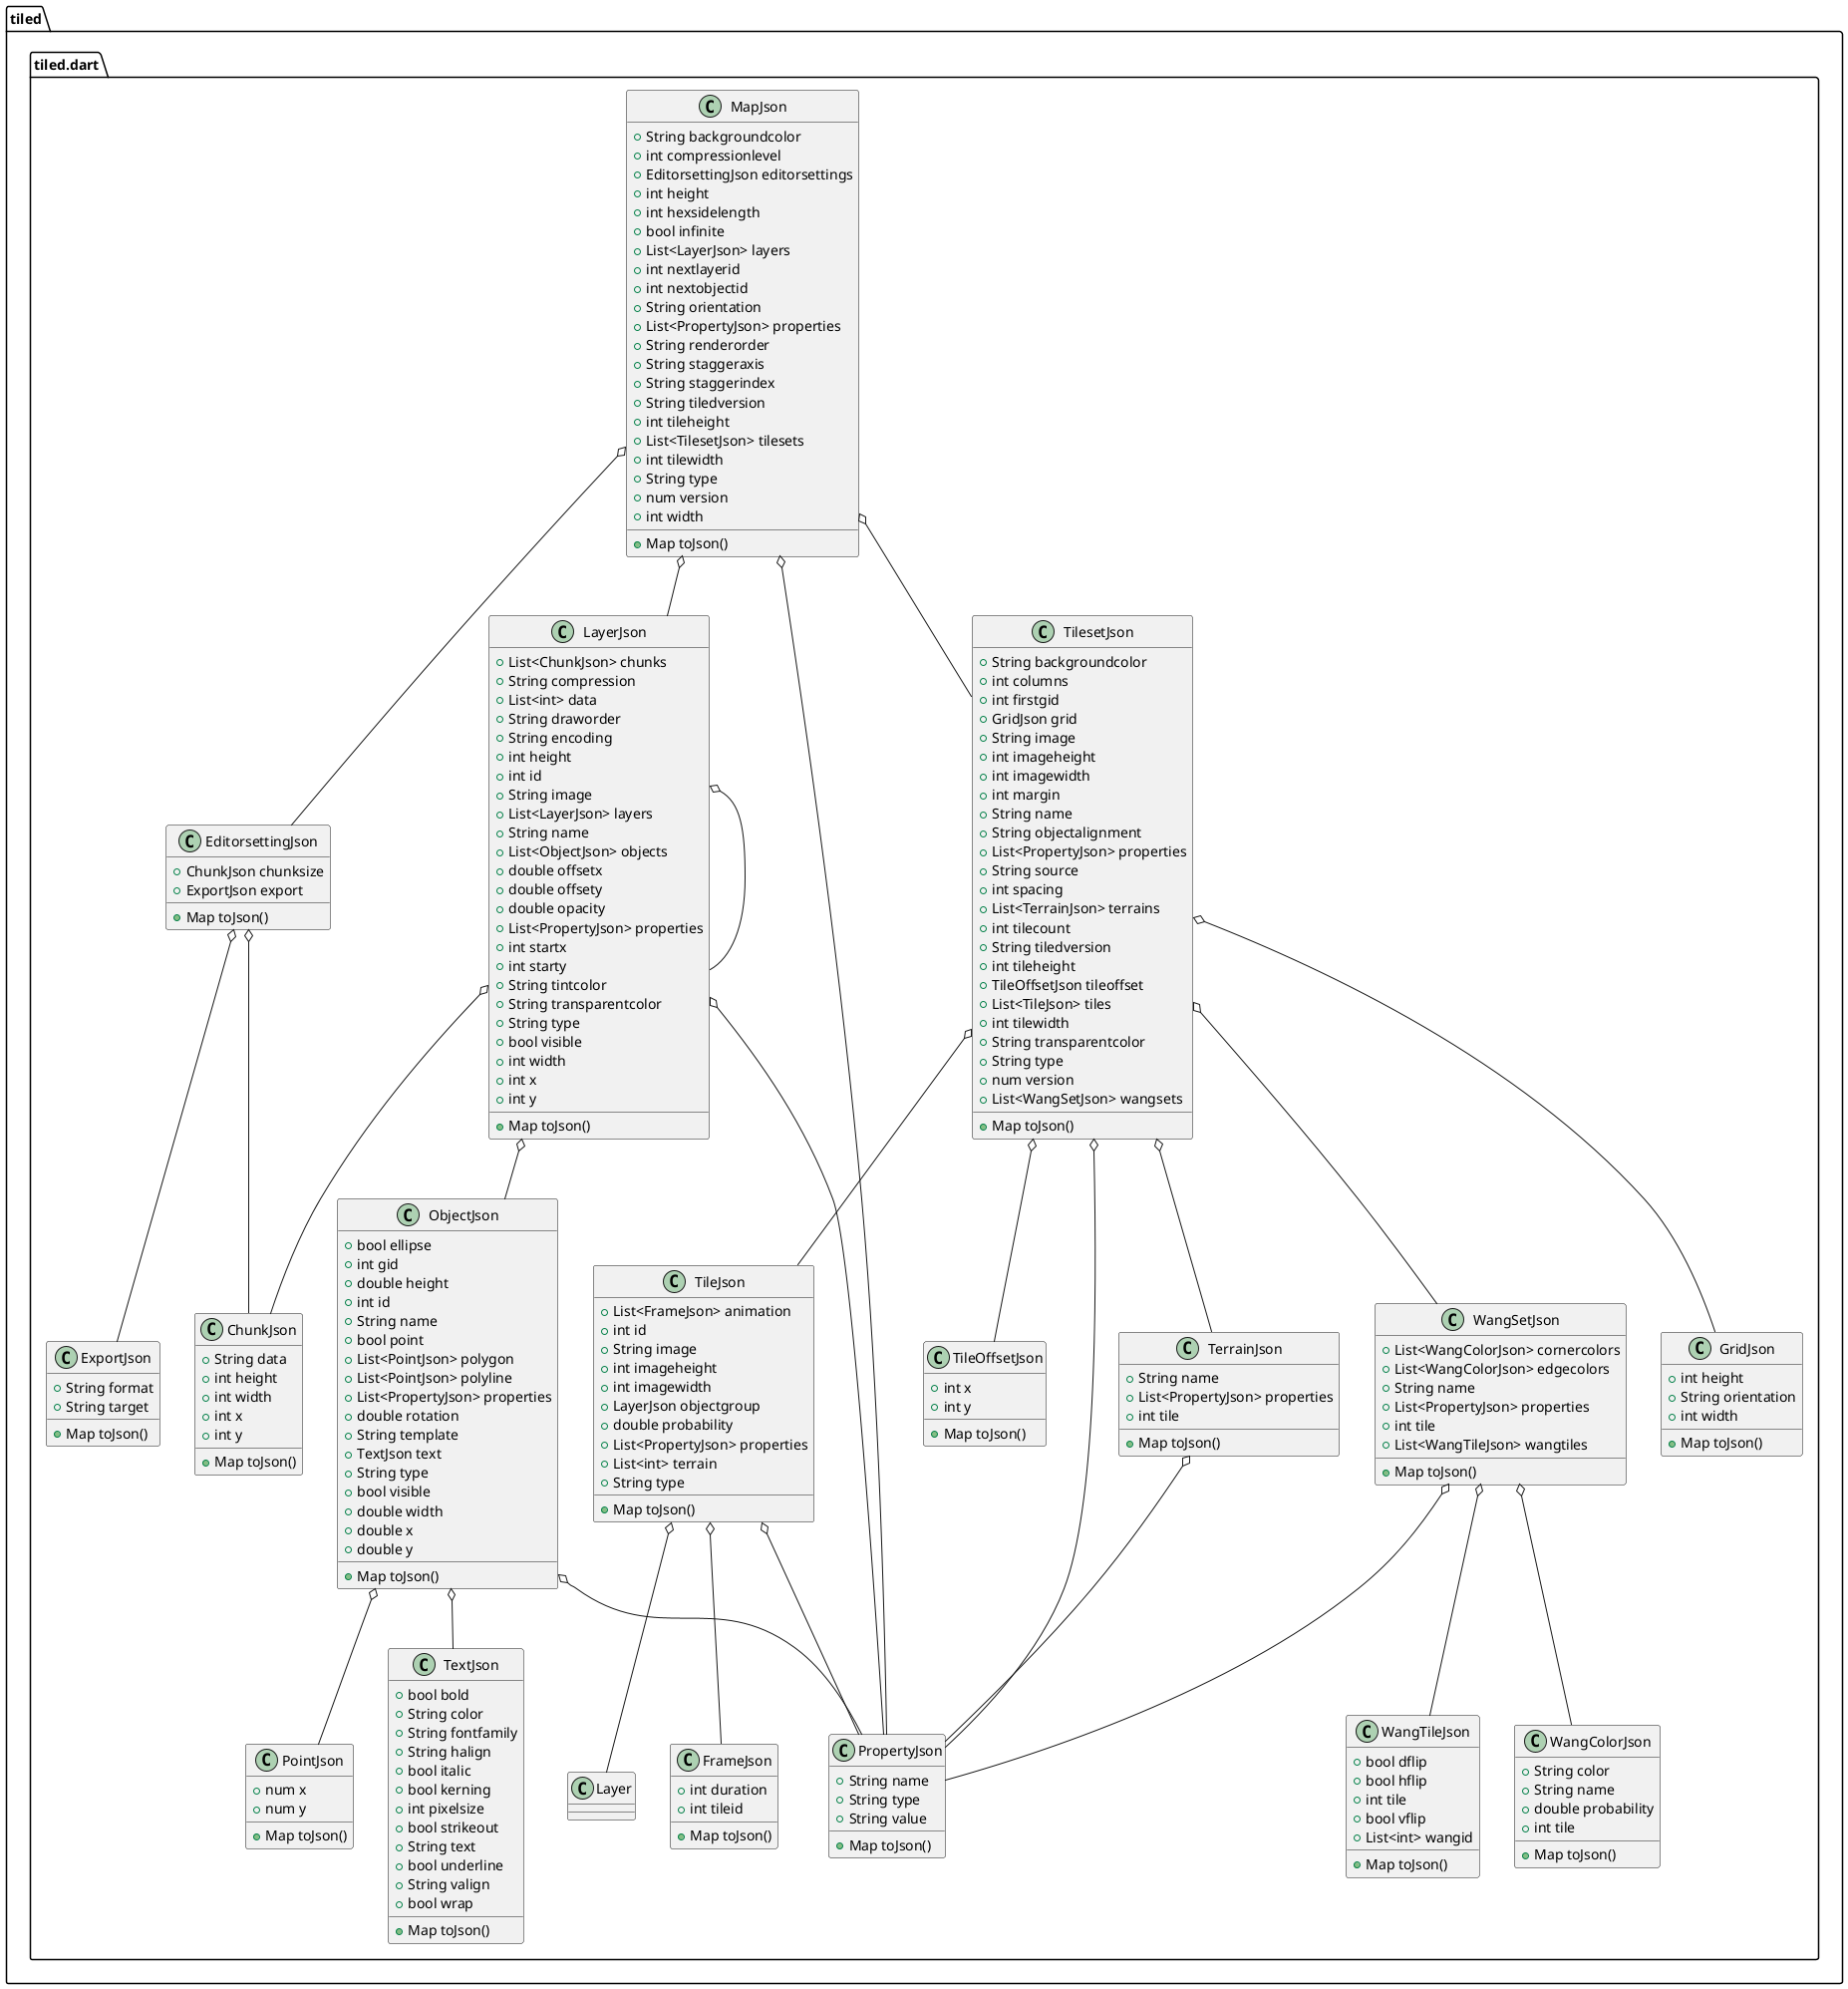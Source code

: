 @startuml
set namespaceSeparator ::

class "tiled::tiled.dart::MapJson" {
  +String backgroundcolor
  +int compressionlevel
  +EditorsettingJson editorsettings
  +int height
  +int hexsidelength
  +bool infinite
  +List<LayerJson> layers
  +int nextlayerid
  +int nextobjectid
  +String orientation
  +List<PropertyJson> properties
  +String renderorder
  +String staggeraxis
  +String staggerindex
  +String tiledversion
  +int tileheight
  +List<TilesetJson> tilesets
  +int tilewidth
  +String type
  +num version
  +int width
  +Map toJson()
}

"tiled::tiled.dart::MapJson" o-- "tiled::tiled.dart::EditorsettingJson"
"tiled::tiled.dart::MapJson" o-- "tiled::tiled.dart::LayerJson"
"tiled::tiled.dart::MapJson" o-- "tiled::tiled.dart::PropertyJson"
"tiled::tiled.dart::MapJson" o-- "tiled::tiled.dart::TilesetJson"

class "tiled::tiled.dart::EditorsettingJson" {
  +ChunkJson chunksize
  +ExportJson export
  +Map toJson()
}

"tiled::tiled.dart::EditorsettingJson" o-- "tiled::tiled.dart::ChunkJson"
"tiled::tiled.dart::EditorsettingJson" o-- "tiled::tiled.dart::ExportJson"

class "tiled::tiled.dart::ChunkJson" {
  +String data
  +int height
  +int width
  +int x
  +int y
  +Map toJson()
}

class "tiled::tiled.dart::ExportJson" {
  +String format
  +String target
  +Map toJson()
}

class "tiled::tiled.dart::LayerJson" {
  +List<ChunkJson> chunks
  +String compression
  +List<int> data
  +String draworder
  +String encoding
  +int height
  +int id
  +String image
  +List<LayerJson> layers
  +String name
  +List<ObjectJson> objects
  +double offsetx
  +double offsety
  +double opacity
  +List<PropertyJson> properties
  +int startx
  +int starty
  +String tintcolor
  +String transparentcolor
  +String type
  +bool visible
  +int width
  +int x
  +int y
  +Map toJson()
}

"tiled::tiled.dart::LayerJson" o-- "tiled::tiled.dart::ChunkJson"
"tiled::tiled.dart::LayerJson" o-- "tiled::tiled.dart::LayerJson"
"tiled::tiled.dart::LayerJson" o-- "tiled::tiled.dart::ObjectJson"
"tiled::tiled.dart::LayerJson" o-- "tiled::tiled.dart::PropertyJson"


class "tiled::tiled.dart::ObjectJson" {
  +bool ellipse
  +int gid
  +double height
  +int id
  +String name
  +bool point
  +List<PointJson> polygon
  +List<PointJson> polyline
  +List<PropertyJson> properties
  +double rotation
  +String template
  +TextJson text
  +String type
  +bool visible
  +double width
  +double x
  +double y
  +Map toJson()
}

"tiled::tiled.dart::ObjectJson" o-- "tiled::tiled.dart::PointJson"
"tiled::tiled.dart::ObjectJson" o-- "tiled::tiled.dart::PropertyJson"
"tiled::tiled.dart::ObjectJson" o-- "tiled::tiled.dart::TextJson"

class "tiled::tiled.dart::PointJson" {
  +num x
  +num y
  +Map toJson()
}

class "tiled::tiled.dart::TextJson" {
  +bool bold
  +String color
  +String fontfamily
  +String halign
  +bool italic
  +bool kerning
  +int pixelsize
  +bool strikeout
  +String text
  +bool underline
  +String valign
  +bool wrap
  +Map toJson()
}

class "tiled::tiled.dart::PropertyJson" {
  +String name
  +String type
  +String value
  +Map toJson()
}

class "tiled::tiled.dart::TilesetJson" {
  +String backgroundcolor
  +int columns
  +int firstgid
  +GridJson grid
  +String image
  +int imageheight
  +int imagewidth
  +int margin
  +String name
  +String objectalignment
  +List<PropertyJson> properties
  +String source
  +int spacing
  +List<TerrainJson> terrains
  +int tilecount
  +String tiledversion
  +int tileheight
  +TileOffsetJson tileoffset
  +List<TileJson> tiles
  +int tilewidth
  +String transparentcolor
  +String type
  +num version
  +List<WangSetJson> wangsets
  +Map toJson()
}

"tiled::tiled.dart::TilesetJson" o-- "tiled::tiled.dart::GridJson"
"tiled::tiled.dart::TilesetJson" o-- "tiled::tiled.dart::TileOffsetJson"
"tiled::tiled.dart::TilesetJson" o-- "tiled::tiled.dart::PropertyJson"
"tiled::tiled.dart::TilesetJson" o-- "tiled::tiled.dart::TerrainJson"
"tiled::tiled.dart::TilesetJson" o-- "tiled::tiled.dart::TileJson"
"tiled::tiled.dart::TilesetJson" o-- "tiled::tiled.dart::WangSetJson"

class "tiled::tiled.dart::GridJson" {
  +int height
  +String orientation
  +int width
  +Map toJson()
}

class "tiled::tiled.dart::TileOffsetJson" {
  +int x
  +int y
  +Map toJson()
}

class "tiled::tiled.dart::FrameJson" {
  +int duration
  +int tileid
  +Map toJson()
}

class "tiled::tiled.dart::TerrainJson" {
  +String name
  +List<PropertyJson> properties
  +int tile
  +Map toJson()
}
"tiled::tiled.dart::TerrainJson" o-- "tiled::tiled.dart::PropertyJson"

class "tiled::tiled.dart::WangSetJson" {
  +List<WangColorJson> cornercolors
  +List<WangColorJson> edgecolors
  +String name
  +List<PropertyJson> properties
  +int tile
  +List<WangTileJson> wangtiles
  +Map toJson()
}
"tiled::tiled.dart::WangSetJson" o-- "tiled::tiled.dart::WangColorJson"
"tiled::tiled.dart::WangSetJson" o-- "tiled::tiled.dart::PropertyJson"
"tiled::tiled.dart::WangSetJson" o-- "tiled::tiled.dart::WangTileJson"

class "tiled::tiled.dart::WangColorJson" {
  +String color
  +String name
  +double probability
  +int tile
  +Map toJson()
}

class "tiled::tiled.dart::WangTileJson" {
  +bool dflip
  +bool hflip
  +int tile
  +bool vflip
  +List<int> wangid
  +Map toJson()
}

class "tiled::tiled.dart::TileJson" {
  +List<FrameJson> animation
  +int id
  +String image
  +int imageheight
  +int imagewidth
  +LayerJson objectgroup
  +double probability
  +List<PropertyJson> properties
  +List<int> terrain
  +String type
  +Map toJson()
}

"tiled::tiled.dart::TileJson" o-- "tiled::tiled.dart::Layer"
"tiled::tiled.dart::TileJson" o-- "tiled::tiled.dart::FrameJson"
"tiled::tiled.dart::TileJson" o-- "tiled::tiled.dart::PropertyJson"


@enduml
